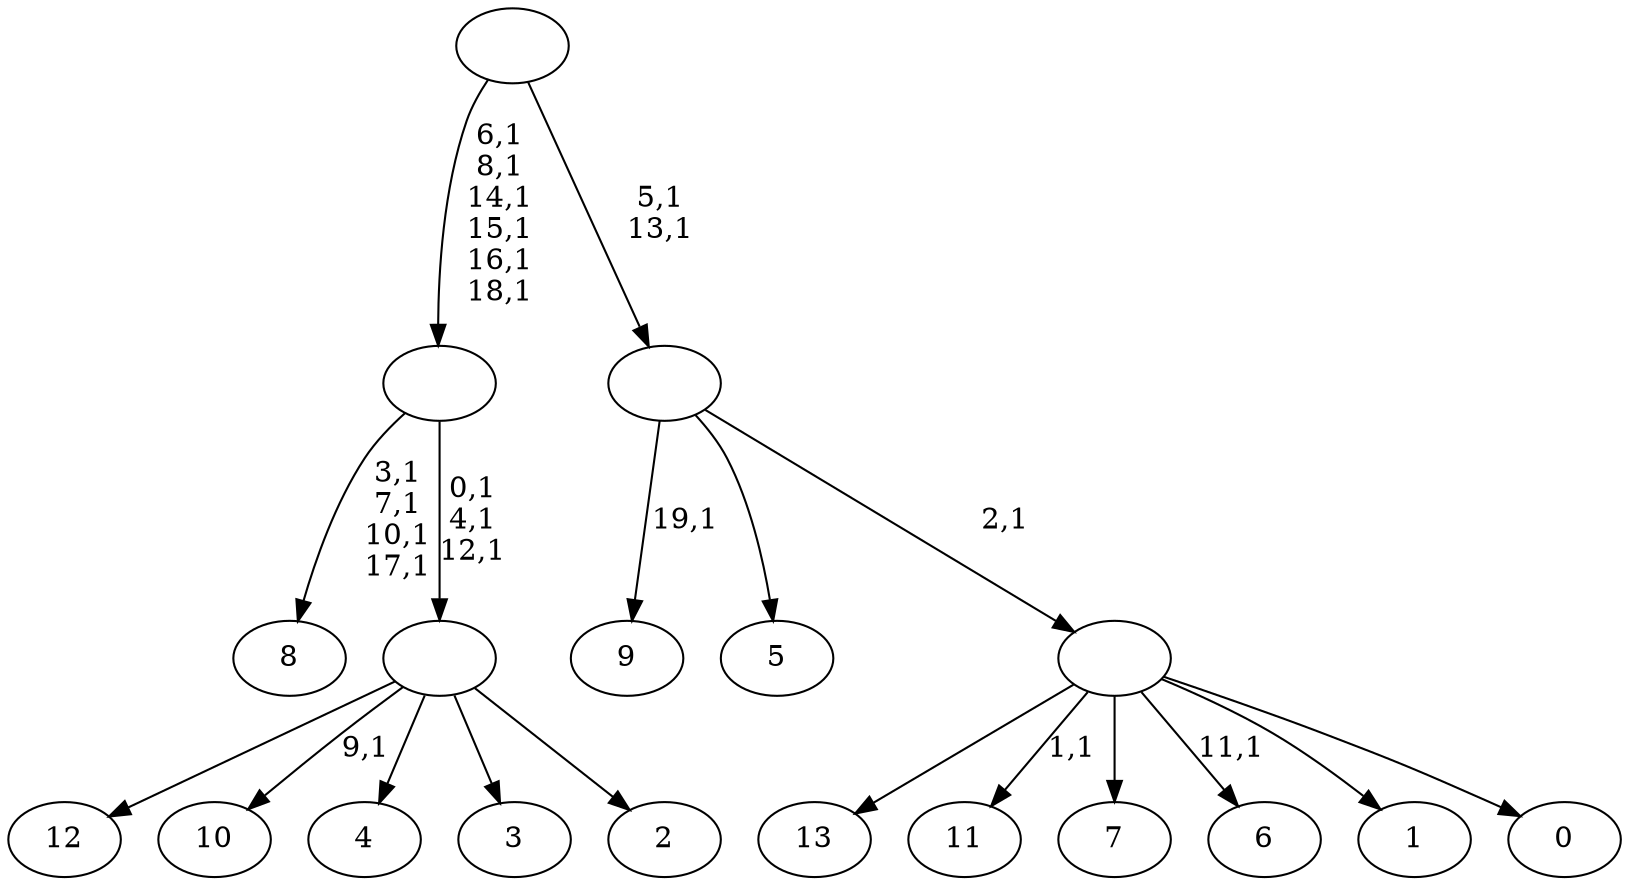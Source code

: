 digraph T {
	34 [label="13"]
	33 [label="12"]
	32 [label="11"]
	30 [label="10"]
	28 [label="9"]
	26 [label="8"]
	21 [label="7"]
	20 [label="6"]
	18 [label="5"]
	17 [label="4"]
	16 [label="3"]
	15 [label="2"]
	14 [label=""]
	11 [label=""]
	5 [label="1"]
	4 [label="0"]
	3 [label=""]
	2 [label=""]
	0 [label=""]
	14 -> 30 [label="9,1"]
	14 -> 33 [label=""]
	14 -> 17 [label=""]
	14 -> 16 [label=""]
	14 -> 15 [label=""]
	11 -> 14 [label="0,1\n4,1\n12,1"]
	11 -> 26 [label="3,1\n7,1\n10,1\n17,1"]
	3 -> 20 [label="11,1"]
	3 -> 32 [label="1,1"]
	3 -> 34 [label=""]
	3 -> 21 [label=""]
	3 -> 5 [label=""]
	3 -> 4 [label=""]
	2 -> 28 [label="19,1"]
	2 -> 18 [label=""]
	2 -> 3 [label="2,1"]
	0 -> 2 [label="5,1\n13,1"]
	0 -> 11 [label="6,1\n8,1\n14,1\n15,1\n16,1\n18,1"]
}
